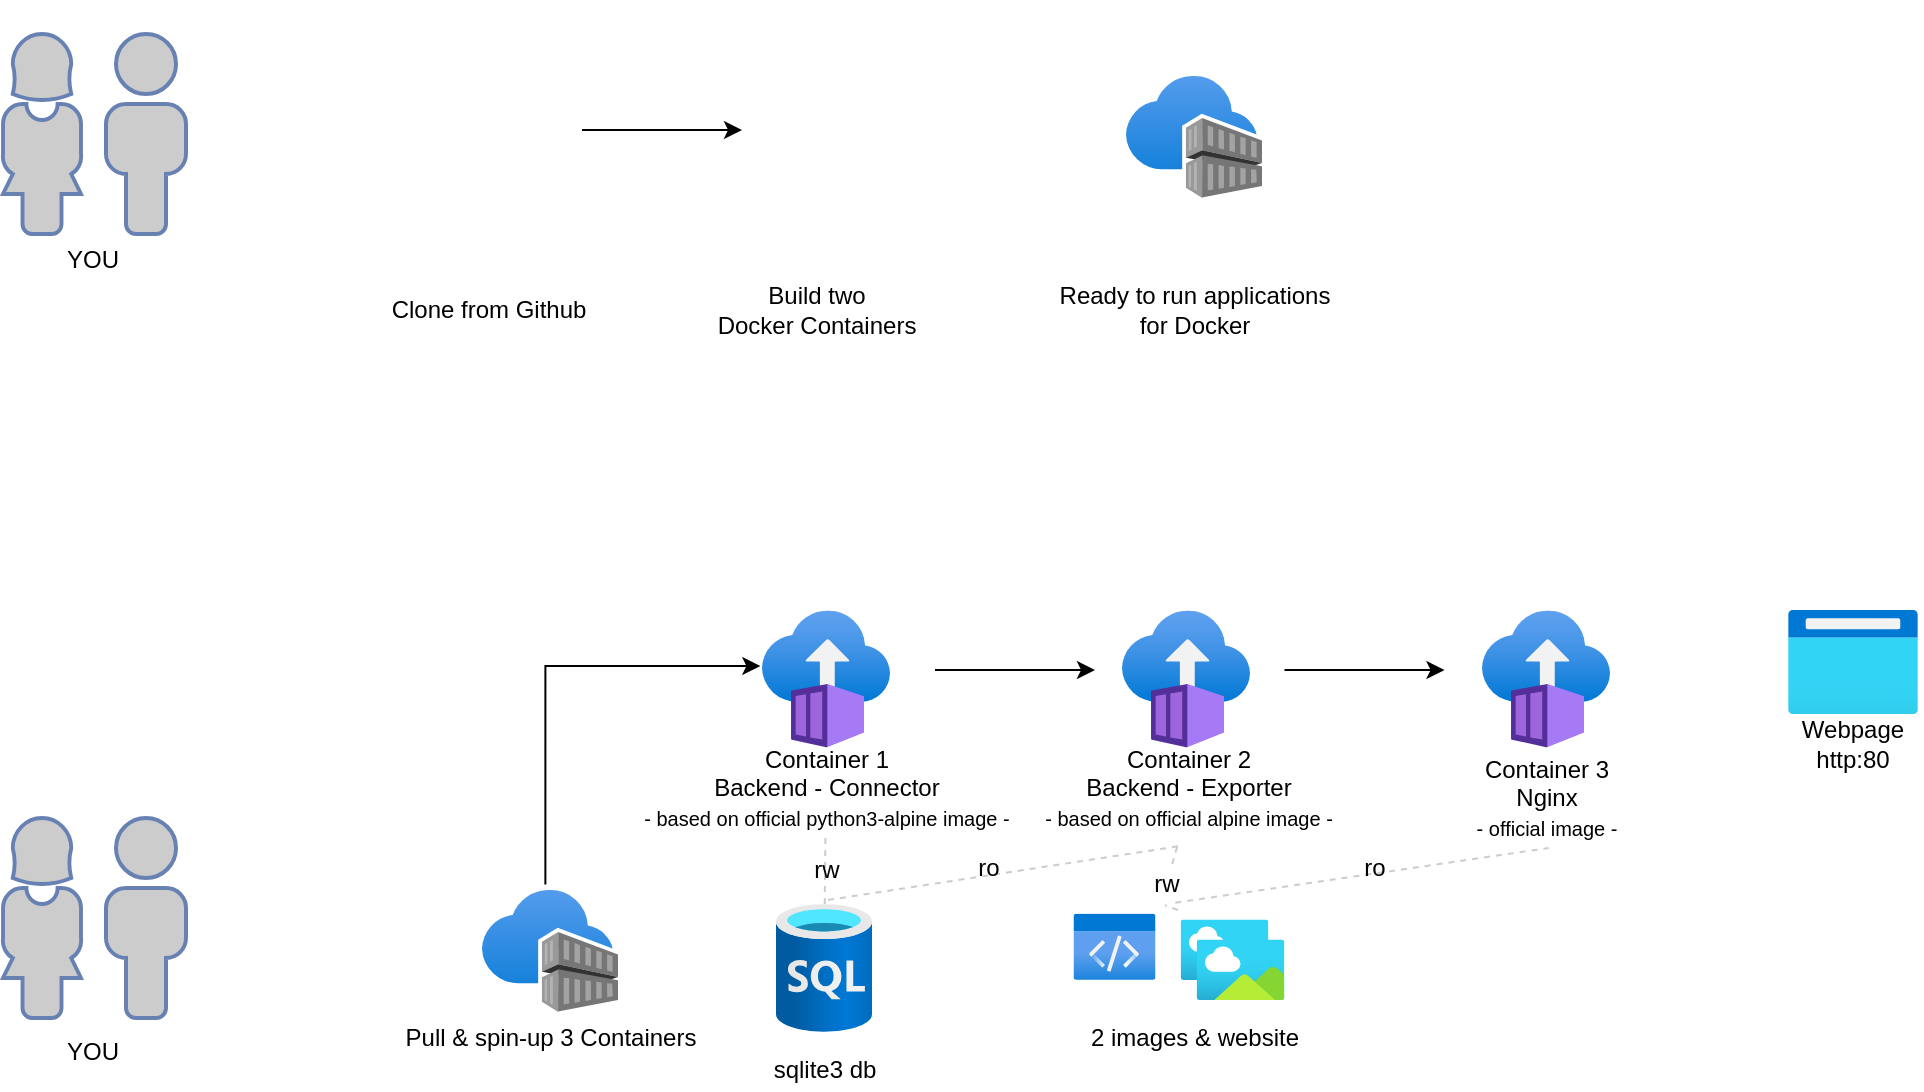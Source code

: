 <mxfile version="15.0.5" type="github"><diagram id="bA63PvBbXQmVVVudUb-P" name="Page-1"><mxGraphModel dx="1035" dy="627" grid="1" gridSize="10" guides="1" tooltips="1" connect="1" arrows="1" fold="1" page="1" pageScale="1" pageWidth="827" pageHeight="1169" math="0" shadow="0"><root><mxCell id="0"/><mxCell id="1" parent="0"/><mxCell id="7SoU5kzaR5ADiuhC-rA1-37" value="" style="aspect=fixed;html=1;points=[];align=center;image;fontSize=12;image=img/lib/azure2/general/Code.svg;" vertex="1" parent="1"><mxGeometry x="605.75" y="951.69" width="41" height="33.31" as="geometry"/></mxCell><mxCell id="7SoU5kzaR5ADiuhC-rA1-31" style="edgeStyle=orthogonalEdgeStyle;rounded=0;orthogonalLoop=1;jettySize=auto;html=1;entryX=-0.013;entryY=0.406;entryDx=0;entryDy=0;entryPerimeter=0;exitX=0.466;exitY=-0.046;exitDx=0;exitDy=0;exitPerimeter=0;" edge="1" parent="1" source="7SoU5kzaR5ADiuhC-rA1-4" target="7SoU5kzaR5ADiuhC-rA1-5"><mxGeometry relative="1" as="geometry"><Array as="points"><mxPoint x="342" y="828"/></Array></mxGeometry></mxCell><mxCell id="7SoU5kzaR5ADiuhC-rA1-4" value="" style="aspect=fixed;html=1;points=[];align=center;image;fontSize=12;image=img/lib/azure2/containers/Container_Registries.svg;" vertex="1" parent="1"><mxGeometry x="310" y="940" width="68" height="61" as="geometry"/></mxCell><mxCell id="7SoU5kzaR5ADiuhC-rA1-5" value="" style="aspect=fixed;html=1;points=[];align=center;image;fontSize=12;image=img/lib/azure2/containers/Container_Instances.svg;" vertex="1" parent="1"><mxGeometry x="450" y="800" width="64" height="69" as="geometry"/></mxCell><mxCell id="7SoU5kzaR5ADiuhC-rA1-6" value="" style="aspect=fixed;html=1;points=[];align=center;image;fontSize=12;image=img/lib/azure2/containers/Container_Instances.svg;" vertex="1" parent="1"><mxGeometry x="630" y="800" width="64" height="69" as="geometry"/></mxCell><mxCell id="7SoU5kzaR5ADiuhC-rA1-8" value="" style="aspect=fixed;html=1;points=[];align=center;image;fontSize=12;image=img/lib/azure2/containers/Container_Instances.svg;" vertex="1" parent="1"><mxGeometry x="810" y="800" width="64" height="69" as="geometry"/></mxCell><mxCell id="7SoU5kzaR5ADiuhC-rA1-33" style="edgeStyle=none;rounded=0;orthogonalLoop=1;jettySize=auto;html=1;endArrow=none;endFill=0;dashed=1;strokeColor=#CCCCCC;" edge="1" parent="1" source="7SoU5kzaR5ADiuhC-rA1-9" target="7SoU5kzaR5ADiuhC-rA1-27"><mxGeometry relative="1" as="geometry"/></mxCell><mxCell id="7SoU5kzaR5ADiuhC-rA1-9" value="" style="aspect=fixed;html=1;points=[];align=center;image;fontSize=12;image=img/lib/azure2/databases/SQL_Database.svg;" vertex="1" parent="1"><mxGeometry x="457" y="947" width="48" height="64" as="geometry"/></mxCell><mxCell id="7SoU5kzaR5ADiuhC-rA1-11" value="" style="aspect=fixed;html=1;points=[];align=center;image;fontSize=12;image=img/lib/azure2/containers/Container_Registries.svg;" vertex="1" parent="1"><mxGeometry x="632" y="533" width="68" height="61" as="geometry"/></mxCell><mxCell id="7SoU5kzaR5ADiuhC-rA1-22" style="edgeStyle=orthogonalEdgeStyle;rounded=0;orthogonalLoop=1;jettySize=auto;html=1;" edge="1" parent="1"><mxGeometry relative="1" as="geometry"><mxPoint x="440" y="560" as="targetPoint"/><mxPoint x="360" y="560" as="sourcePoint"/></mxGeometry></mxCell><mxCell id="7SoU5kzaR5ADiuhC-rA1-12" value="" style="shape=image;html=1;verticalAlign=top;verticalLabelPosition=bottom;labelBackgroundColor=#ffffff;imageAspect=0;aspect=fixed;image=https://cdn3.iconfinder.com/data/icons/social-media-2169/24/social_media_social_media_logo_github_2-128.png" vertex="1" parent="1"><mxGeometry x="290" y="528.5" width="63" height="63" as="geometry"/></mxCell><mxCell id="7SoU5kzaR5ADiuhC-rA1-13" value="" style="fontColor=#0066CC;verticalAlign=top;verticalLabelPosition=bottom;labelPosition=center;align=center;html=1;outlineConnect=0;fillColor=#CCCCCC;strokeColor=#6881B3;gradientColor=none;gradientDirection=north;strokeWidth=2;shape=mxgraph.networks.user_male;" vertex="1" parent="1"><mxGeometry x="122" y="512" width="40" height="100" as="geometry"/></mxCell><mxCell id="7SoU5kzaR5ADiuhC-rA1-14" value="" style="fontColor=#0066CC;verticalAlign=top;verticalLabelPosition=bottom;labelPosition=center;align=center;html=1;outlineConnect=0;fillColor=#CCCCCC;strokeColor=#6881B3;gradientColor=none;gradientDirection=north;strokeWidth=2;shape=mxgraph.networks.user_female;" vertex="1" parent="1"><mxGeometry x="70" y="512" width="40" height="100" as="geometry"/></mxCell><mxCell id="7SoU5kzaR5ADiuhC-rA1-16" value="" style="shape=image;html=1;verticalAlign=top;verticalLabelPosition=bottom;labelBackgroundColor=#ffffff;imageAspect=0;aspect=fixed;image=https://cdn3.iconfinder.com/data/icons/social-media-2169/24/social_media_social_media_logo_docker-128.png" vertex="1" parent="1"><mxGeometry x="450" y="565" width="62" height="62" as="geometry"/></mxCell><mxCell id="7SoU5kzaR5ADiuhC-rA1-17" value="" style="fontColor=#0066CC;verticalAlign=top;verticalLabelPosition=bottom;labelPosition=center;align=center;html=1;outlineConnect=0;fillColor=#CCCCCC;strokeColor=#6881B3;gradientColor=none;gradientDirection=north;strokeWidth=2;shape=mxgraph.networks.user_male;" vertex="1" parent="1"><mxGeometry x="122" y="904" width="40" height="100" as="geometry"/></mxCell><mxCell id="7SoU5kzaR5ADiuhC-rA1-18" value="" style="fontColor=#0066CC;verticalAlign=top;verticalLabelPosition=bottom;labelPosition=center;align=center;html=1;outlineConnect=0;fillColor=#CCCCCC;strokeColor=#6881B3;gradientColor=none;gradientDirection=north;strokeWidth=2;shape=mxgraph.networks.user_female;" vertex="1" parent="1"><mxGeometry x="70" y="904" width="40" height="100" as="geometry"/></mxCell><mxCell id="7SoU5kzaR5ADiuhC-rA1-19" value="" style="shape=image;html=1;verticalAlign=top;verticalLabelPosition=bottom;labelBackgroundColor=#ffffff;imageAspect=0;aspect=fixed;image=https://cdn2.iconfinder.com/data/icons/calculator-toolbox/64/equal-128.png" vertex="1" parent="1"><mxGeometry x="560" y="542" width="38" height="38" as="geometry"/></mxCell><mxCell id="7SoU5kzaR5ADiuhC-rA1-20" value="" style="aspect=fixed;html=1;points=[];align=center;image;fontSize=12;image=img/lib/azure2/general/Browser.svg;" vertex="1" parent="1"><mxGeometry x="963" y="800" width="65" height="52" as="geometry"/></mxCell><mxCell id="7SoU5kzaR5ADiuhC-rA1-21" value="" style="shape=image;html=1;verticalAlign=top;verticalLabelPosition=bottom;labelBackgroundColor=#ffffff;imageAspect=0;aspect=fixed;image=https://cdn3.iconfinder.com/data/icons/social-media-2169/24/social_media_social_media_logo_docker-128.png" vertex="1" parent="1"><mxGeometry x="451" y="495" width="62" height="62" as="geometry"/></mxCell><mxCell id="7SoU5kzaR5ADiuhC-rA1-24" value="Clone from Github" style="text;html=1;resizable=0;autosize=1;align=center;verticalAlign=middle;points=[];fillColor=none;strokeColor=none;rounded=0;" vertex="1" parent="1"><mxGeometry x="253" y="640" width="120" height="20" as="geometry"/></mxCell><mxCell id="7SoU5kzaR5ADiuhC-rA1-25" value="&lt;div&gt;Build two&lt;/div&gt;&lt;div&gt;Docker Containers&lt;/div&gt;" style="text;html=1;resizable=0;autosize=1;align=center;verticalAlign=middle;points=[];fillColor=none;strokeColor=none;rounded=0;" vertex="1" parent="1"><mxGeometry x="416.5" y="635" width="120" height="30" as="geometry"/></mxCell><mxCell id="7SoU5kzaR5ADiuhC-rA1-26" value="Ready to run applications&lt;br&gt;for Docker" style="text;html=1;resizable=0;autosize=1;align=center;verticalAlign=middle;points=[];fillColor=none;strokeColor=none;rounded=0;" vertex="1" parent="1"><mxGeometry x="591" y="635" width="150" height="30" as="geometry"/></mxCell><mxCell id="7SoU5kzaR5ADiuhC-rA1-27" value="Container 1&lt;br&gt;&lt;div&gt;Backend - Connector&lt;/div&gt;&lt;div&gt;&lt;font style=&quot;font-size: 10px&quot;&gt;- based on official python3-alpine image -&lt;/font&gt;&lt;br&gt;&lt;/div&gt;" style="text;html=1;resizable=0;autosize=1;align=center;verticalAlign=middle;points=[];fillColor=none;strokeColor=none;rounded=0;" vertex="1" parent="1"><mxGeometry x="377" y="864" width="210" height="50" as="geometry"/></mxCell><mxCell id="7SoU5kzaR5ADiuhC-rA1-28" value="" style="aspect=fixed;html=1;points=[];align=center;image;fontSize=12;image=img/lib/azure2/general/Image.svg;" vertex="1" parent="1"><mxGeometry x="659.25" y="954.75" width="44" height="30.25" as="geometry"/></mxCell><mxCell id="7SoU5kzaR5ADiuhC-rA1-29" value="Container 2&lt;br&gt;Backend - Exporter&lt;br&gt;&lt;font style=&quot;font-size: 10px&quot;&gt;- based on official alpine image -&lt;/font&gt;" style="text;html=1;resizable=0;autosize=1;align=center;verticalAlign=middle;points=[];fillColor=none;strokeColor=none;rounded=0;" vertex="1" parent="1"><mxGeometry x="578" y="864" width="170" height="50" as="geometry"/></mxCell><mxCell id="7SoU5kzaR5ADiuhC-rA1-30" value="Container 3&lt;br&gt;&lt;div&gt;Nginx&lt;br&gt;&lt;font style=&quot;font-size: 10px&quot;&gt;- official image -&lt;/font&gt;&lt;br&gt;&lt;/div&gt;" style="text;html=1;resizable=0;autosize=1;align=center;verticalAlign=middle;points=[];fillColor=none;strokeColor=none;rounded=0;" vertex="1" parent="1"><mxGeometry x="797" y="869" width="90" height="50" as="geometry"/></mxCell><mxCell id="7SoU5kzaR5ADiuhC-rA1-32" value="Pull &amp;amp; spin-up 3 Containers" style="text;html=1;resizable=0;autosize=1;align=center;verticalAlign=middle;points=[];fillColor=none;strokeColor=none;rounded=0;" vertex="1" parent="1"><mxGeometry x="259" y="1004" width="170" height="20" as="geometry"/></mxCell><mxCell id="7SoU5kzaR5ADiuhC-rA1-34" value="sqlite3 db" style="text;html=1;resizable=0;autosize=1;align=center;verticalAlign=middle;points=[];fillColor=none;strokeColor=none;rounded=0;" vertex="1" parent="1"><mxGeometry x="446" y="1020" width="70" height="20" as="geometry"/></mxCell><mxCell id="7SoU5kzaR5ADiuhC-rA1-35" value="2 images &amp;amp; website" style="text;html=1;resizable=0;autosize=1;align=center;verticalAlign=middle;points=[];fillColor=none;strokeColor=none;rounded=0;" vertex="1" parent="1"><mxGeometry x="606.25" y="1004" width="120" height="20" as="geometry"/></mxCell><mxCell id="7SoU5kzaR5ADiuhC-rA1-36" value="" style="aspect=fixed;html=1;points=[];align=center;image;fontSize=12;image=img/lib/azure2/general/Image.svg;" vertex="1" parent="1"><mxGeometry x="667.25" y="964.75" width="44" height="30.25" as="geometry"/></mxCell><mxCell id="7SoU5kzaR5ADiuhC-rA1-38" style="edgeStyle=none;rounded=0;orthogonalLoop=1;jettySize=auto;html=1;endArrow=none;endFill=0;dashed=1;strokeColor=#CCCCCC;entryX=0.473;entryY=1.03;entryDx=0;entryDy=0;entryPerimeter=0;startArrow=none;" edge="1" parent="1" source="7SoU5kzaR5ADiuhC-rA1-41" target="7SoU5kzaR5ADiuhC-rA1-29"><mxGeometry relative="1" as="geometry"><mxPoint x="658" y="950" as="sourcePoint"/><mxPoint x="491.722" y="924" as="targetPoint"/></mxGeometry></mxCell><mxCell id="7SoU5kzaR5ADiuhC-rA1-39" style="edgeStyle=none;rounded=0;orthogonalLoop=1;jettySize=auto;html=1;endArrow=none;endFill=0;dashed=1;strokeColor=#CCCCCC;entryX=0.477;entryY=1.08;entryDx=0;entryDy=0;entryPerimeter=0;" edge="1" parent="1" target="7SoU5kzaR5ADiuhC-rA1-29"><mxGeometry relative="1" as="geometry"><mxPoint x="483" y="945" as="sourcePoint"/><mxPoint x="660" y="926" as="targetPoint"/></mxGeometry></mxCell><mxCell id="7SoU5kzaR5ADiuhC-rA1-40" value="rw" style="text;html=1;resizable=0;autosize=1;align=center;verticalAlign=middle;points=[];fillColor=none;strokeColor=none;rounded=0;" vertex="1" parent="1"><mxGeometry x="467" y="920" width="30" height="20" as="geometry"/></mxCell><mxCell id="7SoU5kzaR5ADiuhC-rA1-41" value="rw" style="text;html=1;resizable=0;autosize=1;align=center;verticalAlign=middle;points=[];fillColor=none;strokeColor=none;rounded=0;" vertex="1" parent="1"><mxGeometry x="637.25" y="927" width="30" height="20" as="geometry"/></mxCell><mxCell id="7SoU5kzaR5ADiuhC-rA1-42" value="" style="edgeStyle=none;rounded=0;orthogonalLoop=1;jettySize=auto;html=1;endArrow=none;endFill=0;dashed=1;strokeColor=#CCCCCC;entryX=0.473;entryY=1.03;entryDx=0;entryDy=0;entryPerimeter=0;" edge="1" parent="1" target="7SoU5kzaR5ADiuhC-rA1-41"><mxGeometry relative="1" as="geometry"><mxPoint x="658" y="950" as="sourcePoint"/><mxPoint x="658.41" y="915.5" as="targetPoint"/></mxGeometry></mxCell><mxCell id="7SoU5kzaR5ADiuhC-rA1-43" value="ro" style="text;html=1;resizable=0;autosize=1;align=center;verticalAlign=middle;points=[];fillColor=none;strokeColor=none;rounded=0;" vertex="1" parent="1"><mxGeometry x="548" y="919" width="30" height="20" as="geometry"/></mxCell><mxCell id="7SoU5kzaR5ADiuhC-rA1-44" style="edgeStyle=none;rounded=0;orthogonalLoop=1;jettySize=auto;html=1;endArrow=none;endFill=0;dashed=1;strokeColor=#CCCCCC;entryX=0.477;entryY=1.08;entryDx=0;entryDy=0;entryPerimeter=0;exitX=0.647;exitY=0.967;exitDx=0;exitDy=0;exitPerimeter=0;" edge="1" parent="1" source="7SoU5kzaR5ADiuhC-rA1-41"><mxGeometry relative="1" as="geometry"><mxPoint x="667.25" y="946" as="sourcePoint"/><mxPoint x="843.34" y="919" as="targetPoint"/></mxGeometry></mxCell><mxCell id="7SoU5kzaR5ADiuhC-rA1-45" value="ro" style="text;html=1;resizable=0;autosize=1;align=center;verticalAlign=middle;points=[];fillColor=none;strokeColor=none;rounded=0;" vertex="1" parent="1"><mxGeometry x="741" y="919" width="30" height="20" as="geometry"/></mxCell><mxCell id="7SoU5kzaR5ADiuhC-rA1-46" value="&lt;div&gt;Webpage&lt;/div&gt;&lt;div&gt;http:80&lt;br&gt;&lt;/div&gt;" style="text;html=1;resizable=0;autosize=1;align=center;verticalAlign=middle;points=[];fillColor=none;strokeColor=none;rounded=0;" vertex="1" parent="1"><mxGeometry x="960" y="852" width="70" height="30" as="geometry"/></mxCell><mxCell id="7SoU5kzaR5ADiuhC-rA1-49" value="YOU" style="text;html=1;resizable=0;autosize=1;align=center;verticalAlign=middle;points=[];fillColor=none;strokeColor=none;rounded=0;" vertex="1" parent="1"><mxGeometry x="95" y="1011" width="40" height="20" as="geometry"/></mxCell><mxCell id="7SoU5kzaR5ADiuhC-rA1-50" value="YOU" style="text;html=1;resizable=0;autosize=1;align=center;verticalAlign=middle;points=[];fillColor=none;strokeColor=none;rounded=0;" vertex="1" parent="1"><mxGeometry x="95" y="615" width="40" height="20" as="geometry"/></mxCell><mxCell id="7SoU5kzaR5ADiuhC-rA1-52" style="edgeStyle=orthogonalEdgeStyle;rounded=0;orthogonalLoop=1;jettySize=auto;html=1;" edge="1" parent="1"><mxGeometry relative="1" as="geometry"><mxPoint x="616.5" y="830" as="targetPoint"/><mxPoint x="536.5" y="830" as="sourcePoint"/></mxGeometry></mxCell><mxCell id="7SoU5kzaR5ADiuhC-rA1-53" style="edgeStyle=orthogonalEdgeStyle;rounded=0;orthogonalLoop=1;jettySize=auto;html=1;" edge="1" parent="1"><mxGeometry relative="1" as="geometry"><mxPoint x="791.25" y="830" as="targetPoint"/><mxPoint x="711.25" y="830" as="sourcePoint"/></mxGeometry></mxCell><mxCell id="7SoU5kzaR5ADiuhC-rA1-55" value="" style="shape=image;html=1;verticalAlign=top;verticalLabelPosition=bottom;labelBackgroundColor=#ffffff;imageAspect=0;aspect=fixed;image=https://cdn2.iconfinder.com/data/icons/calculator-toolbox/64/equal-128.png" vertex="1" parent="1"><mxGeometry x="900" y="815.5" width="38" height="38" as="geometry"/></mxCell></root></mxGraphModel></diagram></mxfile>